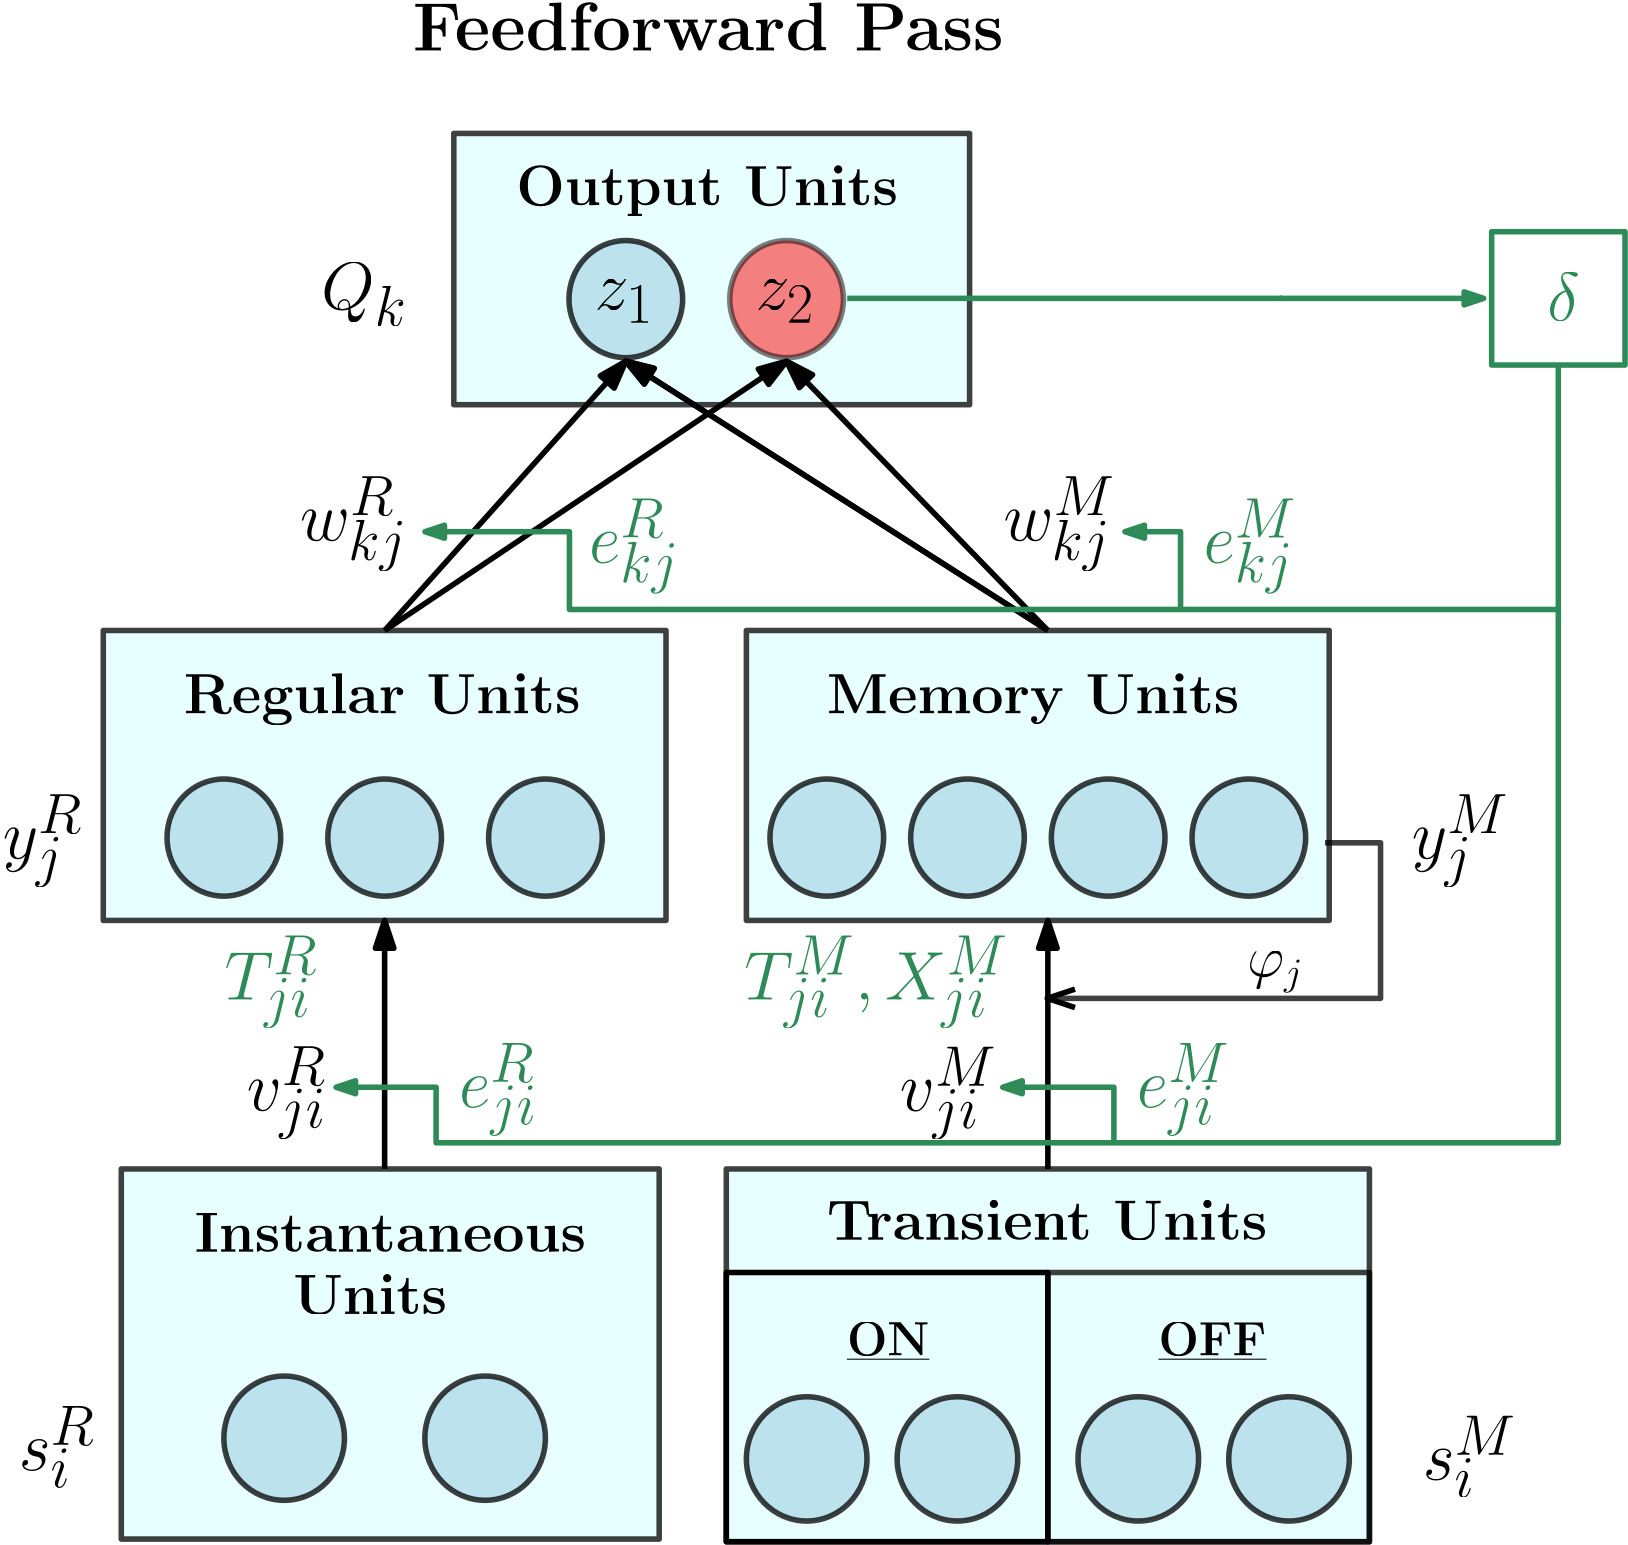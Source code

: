 <?xml version="1.0"?>
<!DOCTYPE ipe SYSTEM "ipe.dtd">
<ipe version="70206" creator="Ipe 7.2.7">
<info created="D:20171213222220" modified="D:20180126181800"/>
<ipestyle name="basic">
<symbol name="arrow/arc(spx)">
<path stroke="sym-stroke" fill="sym-stroke" pen="sym-pen">
0 0 m
-1 0.333 l
-1 -0.333 l
h
</path>
</symbol>
<symbol name="arrow/farc(spx)">
<path stroke="sym-stroke" fill="white" pen="sym-pen">
0 0 m
-1 0.333 l
-1 -0.333 l
h
</path>
</symbol>
<symbol name="arrow/ptarc(spx)">
<path stroke="sym-stroke" fill="sym-stroke" pen="sym-pen">
0 0 m
-1 0.333 l
-0.8 0 l
-1 -0.333 l
h
</path>
</symbol>
<symbol name="arrow/fptarc(spx)">
<path stroke="sym-stroke" fill="white" pen="sym-pen">
0 0 m
-1 0.333 l
-0.8 0 l
-1 -0.333 l
h
</path>
</symbol>
<symbol name="mark/circle(sx)" transformations="translations">
<path fill="sym-stroke">
0.6 0 0 0.6 0 0 e
0.4 0 0 0.4 0 0 e
</path>
</symbol>
<symbol name="mark/disk(sx)" transformations="translations">
<path fill="sym-stroke">
0.6 0 0 0.6 0 0 e
</path>
</symbol>
<symbol name="mark/fdisk(sfx)" transformations="translations">
<group>
<path fill="sym-fill">
0.5 0 0 0.5 0 0 e
</path>
<path fill="sym-stroke" fillrule="eofill">
0.6 0 0 0.6 0 0 e
0.4 0 0 0.4 0 0 e
</path>
</group>
</symbol>
<symbol name="mark/box(sx)" transformations="translations">
<path fill="sym-stroke" fillrule="eofill">
-0.6 -0.6 m
0.6 -0.6 l
0.6 0.6 l
-0.6 0.6 l
h
-0.4 -0.4 m
0.4 -0.4 l
0.4 0.4 l
-0.4 0.4 l
h
</path>
</symbol>
<symbol name="mark/square(sx)" transformations="translations">
<path fill="sym-stroke">
-0.6 -0.6 m
0.6 -0.6 l
0.6 0.6 l
-0.6 0.6 l
h
</path>
</symbol>
<symbol name="mark/fsquare(sfx)" transformations="translations">
<group>
<path fill="sym-fill">
-0.5 -0.5 m
0.5 -0.5 l
0.5 0.5 l
-0.5 0.5 l
h
</path>
<path fill="sym-stroke" fillrule="eofill">
-0.6 -0.6 m
0.6 -0.6 l
0.6 0.6 l
-0.6 0.6 l
h
-0.4 -0.4 m
0.4 -0.4 l
0.4 0.4 l
-0.4 0.4 l
h
</path>
</group>
</symbol>
<symbol name="mark/cross(sx)" transformations="translations">
<group>
<path fill="sym-stroke">
-0.43 -0.57 m
0.57 0.43 l
0.43 0.57 l
-0.57 -0.43 l
h
</path>
<path fill="sym-stroke">
-0.43 0.57 m
0.57 -0.43 l
0.43 -0.57 l
-0.57 0.43 l
h
</path>
</group>
</symbol>
<symbol name="arrow/fnormal(spx)">
<path stroke="sym-stroke" fill="white" pen="sym-pen">
0 0 m
-1 0.333 l
-1 -0.333 l
h
</path>
</symbol>
<symbol name="arrow/pointed(spx)">
<path stroke="sym-stroke" fill="sym-stroke" pen="sym-pen">
0 0 m
-1 0.333 l
-0.8 0 l
-1 -0.333 l
h
</path>
</symbol>
<symbol name="arrow/fpointed(spx)">
<path stroke="sym-stroke" fill="white" pen="sym-pen">
0 0 m
-1 0.333 l
-0.8 0 l
-1 -0.333 l
h
</path>
</symbol>
<symbol name="arrow/linear(spx)">
<path stroke="sym-stroke" pen="sym-pen">
-1 0.333 m
0 0 l
-1 -0.333 l
</path>
</symbol>
<symbol name="arrow/fdouble(spx)">
<path stroke="sym-stroke" fill="white" pen="sym-pen">
0 0 m
-1 0.333 l
-1 -0.333 l
h
-1 0 m
-2 0.333 l
-2 -0.333 l
h
</path>
</symbol>
<symbol name="arrow/double(spx)">
<path stroke="sym-stroke" fill="sym-stroke" pen="sym-pen">
0 0 m
-1 0.333 l
-1 -0.333 l
h
-1 0 m
-2 0.333 l
-2 -0.333 l
h
</path>
</symbol>
<pen name="heavier" value="0.8"/>
<pen name="fat" value="1.2"/>
<pen name="ultrafat" value="2"/>
<symbolsize name="large" value="5"/>
<symbolsize name="small" value="2"/>
<symbolsize name="tiny" value="1.1"/>
<arrowsize name="large" value="10"/>
<arrowsize name="small" value="5"/>
<arrowsize name="tiny" value="3"/>
<color name="red" value="1 0 0"/>
<color name="green" value="0 1 0"/>
<color name="blue" value="0 0 1"/>
<color name="yellow" value="1 1 0"/>
<color name="orange" value="1 0.647 0"/>
<color name="gold" value="1 0.843 0"/>
<color name="purple" value="0.627 0.125 0.941"/>
<color name="gray" value="0.745"/>
<color name="brown" value="0.647 0.165 0.165"/>
<color name="navy" value="0 0 0.502"/>
<color name="pink" value="1 0.753 0.796"/>
<color name="seagreen" value="0.18 0.545 0.341"/>
<color name="turquoise" value="0.251 0.878 0.816"/>
<color name="violet" value="0.933 0.51 0.933"/>
<color name="darkblue" value="0 0 0.545"/>
<color name="darkcyan" value="0 0.545 0.545"/>
<color name="darkgray" value="0.663"/>
<color name="darkgreen" value="0 0.392 0"/>
<color name="darkmagenta" value="0.545 0 0.545"/>
<color name="darkorange" value="1 0.549 0"/>
<color name="darkred" value="0.545 0 0"/>
<color name="lightblue" value="0.678 0.847 0.902"/>
<color name="lightcyan" value="0.878 1 1"/>
<color name="lightgray" value="0.827"/>
<color name="lightgreen" value="0.565 0.933 0.565"/>
<color name="lightyellow" value="1 1 0.878"/>
<dashstyle name="dashed" value="[4] 0"/>
<dashstyle name="dotted" value="[1 3] 0"/>
<dashstyle name="dash dotted" value="[4 2 1 2] 0"/>
<dashstyle name="dash dot dotted" value="[4 2 1 2 1 2] 0"/>
<textsize name="large" value="\large"/>
<textsize name="Large" value="\Large"/>
<textsize name="LARGE" value="\LARGE"/>
<textsize name="huge" value="\huge"/>
<textsize name="Huge" value="\Huge"/>
<textsize name="small" value="\small"/>
<textsize name="footnote" value="\footnotesize"/>
<textsize name="tiny" value="\tiny"/>
<textstyle name="center" begin="\begin{center}" end="\end{center}"/>
<textstyle name="itemize" begin="\begin{itemize}" end="\end{itemize}"/>
<textstyle name="item" begin="\begin{itemize}\item{}" end="\end{itemize}"/>
<gridsize name="4 pts" value="4"/>
<gridsize name="8 pts (~3 mm)" value="8"/>
<gridsize name="16 pts (~6 mm)" value="16"/>
<gridsize name="32 pts (~12 mm)" value="32"/>
<gridsize name="10 pts (~3.5 mm)" value="10"/>
<gridsize name="20 pts (~7 mm)" value="20"/>
<gridsize name="14 pts (~5 mm)" value="14"/>
<gridsize name="28 pts (~10 mm)" value="28"/>
<gridsize name="56 pts (~20 mm)" value="56"/>
<anglesize name="90 deg" value="90"/>
<anglesize name="60 deg" value="60"/>
<anglesize name="45 deg" value="45"/>
<anglesize name="30 deg" value="30"/>
<anglesize name="22.5 deg" value="22.5"/>
<opacity name="10%" value="0.1"/>
<opacity name="30%" value="0.3"/>
<opacity name="50%" value="0.5"/>
<opacity name="75%" value="0.75"/>
<tiling name="falling" angle="-60" step="4" width="1"/>
<tiling name="rising" angle="30" step="4" width="1"/>
</ipestyle>
<page>
<layer name="alpha"/>
<view layers="alpha" active="alpha"/>
<path layer="alpha" matrix="0.904394 0 0 0.931966 -3.23515 7.97989" stroke="black" fill="lightcyan" pen="ultrafat" opacity="75%">
48 640 m
48 528 l
272 528 l
272 640 l
h
</path>
<path matrix="1.45065 0 0 1.0173 -158.574 -63.0145" stroke="black" fill="lightcyan" pen="ultrafat" opacity="75%">
224 832 m
224 736 l
352 736 l
352 832 l
h
</path>
<text matrix="0.904394 0 0 0.931966 -10.4703 0.524164" transformations="translations" pos="16 560" stroke="black" type="label" width="28.791" height="23.107" depth="10.17" valign="baseline" size="Huge" style="math">y^{R}_{j}</text>
<text matrix="0.904394 0 0 0.931966 50.2636 82.5372" transformations="translations" pos="112 784" stroke="black" type="label" width="212.922" height="17.213" depth="0" valign="baseline" size="Huge">\textbf{Feedforward Pass}</text>
<path matrix="0.93669 0 0 0.931966 226.74 7.97989" stroke="black" fill="lightcyan" pen="ultrafat" opacity="75%">
48 640 m
48 528 l
272 528 l
272 640 l
h
</path>
<path matrix="0.904394 0 0 0.931966 11.2352 7.97989" stroke="black" fill="lightblue" pen="ultrafat" opacity="75%">
22.6274 0 0 22.6274 80 560 e
</path>
<path matrix="0.904394 0 0 0.931966 69.1164 7.97989" stroke="black" fill="lightblue" pen="ultrafat" opacity="75%">
22.6274 0 0 22.6274 80 560 e
</path>
<path matrix="0.904394 0 0 0.931966 126.998 7.97989" stroke="black" fill="lightblue" pen="ultrafat" opacity="75%">
22.6274 0 0 22.6274 80 560 e
</path>
<path matrix="0.904394 0 0 0.931966 228.29 7.97989" stroke="black" fill="lightblue" pen="ultrafat" opacity="75%">
22.6274 0 0 22.6274 80 560 e
</path>
<path matrix="0.904394 0 0 0.931966 278.936 7.97989" stroke="black" fill="lightblue" pen="ultrafat" opacity="75%">
22.6274 0 0 22.6274 80 560 e
</path>
<path matrix="0.904394 0 0 0.931966 329.582 7.97989" stroke="black" fill="lightblue" pen="ultrafat" opacity="75%">
22.6274 0 0 22.6274 80 560 e
</path>
<path matrix="0.904394 0 0 0.931966 380.228 7.97989" stroke="black" fill="lightblue" pen="ultrafat" opacity="75%">
22.6274 0 0 22.6274 80 560 e
</path>
<text matrix="0.904394 0 0 0.931966 11.2352 15.4356" transformations="translations" pos="64 600" stroke="black" type="label" width="142.925" height="14.347" depth="4.02" valign="baseline" size="huge">\textbf{Regular Units}</text>
<text matrix="0.904394 0 0 0.931966 -17.7055 7.97989" transformations="translations" pos="352 608" stroke="black" type="label" width="148.605" height="14.347" depth="4.02" valign="baseline" size="huge">\textbf{Memory Units}</text>
<path matrix="0.83467 0 0 1.18962 6.60098 -103.329" stroke="black" fill="lightcyan" pen="ultrafat" opacity="75%">
48 432 m
48 320 l
280 320 l
280 432 l
h
</path>
<path matrix="0.904394 0 0 0.931966 11.2352 -14.3873" stroke="black" fill="lightblue" pen="ultrafat" opacity="75%">
24 0 0 24 104 352 e
</path>
<path matrix="0.904394 0 0 0.931966 83.5867 -14.3873" stroke="black" fill="lightblue" pen="ultrafat" opacity="75%">
24 0 0 24 104 352 e
</path>
<text matrix="0.904394 0 0 0.931966 -13.7055 15.4356" transformations="translations" pos="96 392" stroke="black" type="label" width="140.914" height="14.177" depth="0" valign="baseline" size="huge">\textbf{Instantaneous}</text>
<text matrix="0.904394 0 0 0.931966 14.4703 -6.93156" transformations="translations" pos="104 392" stroke="black" type="label" width="55.444" height="14.349" depth="0" valign="baseline" size="huge">\textbf{Units}</text>
<path matrix="0.876988 0 0 1.19824 11.8929 -107.052" stroke="black" fill="lightcyan" pen="ultrafat" opacity="75%">
288 432 m
288 320 l
552 320 l
552 432 l
h
</path>
<path matrix="0.904394 0 0 1.34617 4 -154.389" stroke="black" pen="ultrafat">
288 392 m
288 320 l
416 320 l
416 392 l
h
</path>
<path matrix="0.851194 0 0 1.34617 26.1311 -154.389" stroke="black" pen="ultrafat" opacity="75%">
416 392 m
416 320 l
552 320 l
552 392 l
h
</path>
<text matrix="1.02498 0 0 1.20005 -10.9526 -94.9613" transformations="translations" pos="304 400" stroke="black" type="label" width="158.671" height="14.349" depth="0" valign="baseline" size="huge">\textbf{Transient Units}</text>
<path matrix="0.904394 0 0 0.931966 199.349 -21.843" stroke="black" fill="lightblue" pen="ultrafat" opacity="75%">
24 0 0 24 104 352 e
</path>
<path matrix="0.904394 0 0 0.931966 253.613 -21.843" stroke="black" fill="lightblue" pen="ultrafat" opacity="75%">
24 0 0 24 104 352 e
</path>
<path matrix="0.904394 0 0 0.931966 318.729 -21.843" stroke="black" fill="lightblue" pen="ultrafat" opacity="75%">
24 0 0 24 104 352 e
</path>
<path matrix="0.904394 0 0 0.931966 372.993 -21.843" stroke="black" fill="lightblue" pen="ultrafat" opacity="75%">
24 0 0 24 104 352 e
</path>
<text matrix="0.904394 0 0 0.931966 4 7.97989" transformations="translations" pos="336 360" stroke="black" type="label" width="29.689" height="11.814" depth="1.99" valign="baseline" size="LARGE">\underline{\textbf{ON}}</text>
<text matrix="0.904394 0 0 0.931966 0.382424 7.97989" transformations="translations" pos="464 360" stroke="black" type="label" width="38.894" height="11.814" depth="1.99" valign="baseline" size="LARGE">\underline{\textbf{OFF}}</text>
<path matrix="0.904394 0 0 0.931966 -3.23515 7.97989" stroke="black" pen="ultrafat" arrow="normal/large">
160 432 m
160 528 l
</path>
<path matrix="0.904394 0 0 0.931966 -3.23515 7.97989" stroke="black" pen="ultrafat" arrow="normal/large">
424 432 m
424 528 l
</path>
<text matrix="0.904394 0 0 0.931966 1.5297 0.524164" transformations="translations" pos="568 320" stroke="black" type="label" width="33.662" height="23.109" depth="6.15" valign="baseline" size="Huge" style="math">s^{M}_{i}</text>
<text matrix="0.904394 0 0 0.931966 -12 11.4356" transformations="translations" pos="24 312" stroke="black" type="label" width="27.5" height="23.109" depth="6.15" valign="baseline" size="Huge" style="math">s_{i}^{R}</text>
<text matrix="0.904394 0 0 0.931966 -9.70546 15.4356" transformations="translations" pos="576 544" stroke="black" type="label" width="34.953" height="23.107" depth="10.17" valign="baseline" size="Huge" style="math">y^{M}_{j}</text>
<text matrix="0.904394 0 0 0.931966 0.7648 -2.93156" transformations="translations" pos="208 816" stroke="black" type="label" width="137.473" height="14.347" depth="4.02" valign="baseline" size="huge" style="math">\textbf{Output Units}</text>
<path matrix="0.904394 0 0 0.931966 11.2352 7.97989" stroke="black" fill="lightblue" pen="ultrafat" opacity="75%">
22.6274 0 0 22.6274 240 768 e
</path>
<path matrix="0.904394 0 0 0.931966 69.1164 7.97989" stroke="black" fill="red" pen="ultrafat" opacity="50%">
22.6274 0 0 22.6274 240 768 e
</path>
<text matrix="0.904394 0 0 0.931966 -14.4703 4.25203" transformations="translations" pos="256 768" stroke="black" type="label" width="21.249" height="10.674" depth="4.78" valign="baseline" size="Huge" style="math">z_{1}</text>
<text matrix="0.904394 0 0 0.931966 -14.4703 11.7078" transformations="translations" pos="320 760" stroke="black" type="label" width="21.249" height="10.674" depth="4.78" valign="baseline" size="Huge" style="math">z_{2}</text>
<text matrix="0.904394 0 0 0.931966 -22.4703 11.7078" transformations="translations" pos="156 760" stroke="black" type="label" width="30.937" height="16.939" depth="5.81" valign="baseline" size="Huge" style="math">Q_{k}</text>
<text matrix="0.904394 0 0 0.931966 16.9715 -19.2037" transformations="translations" pos="104 704" stroke="black" type="label" width="38.596" height="23.11" depth="10.97" valign="baseline" size="Huge" style="math">w^{R}_{kj}</text>
<text matrix="0.904394 0 0 0.931966 -77.1164 -4.2922" transformations="translations" pos="488 688" stroke="black" type="label" width="40.246" height="23.11" depth="10.97" valign="baseline" size="Huge" style="math">w^{M}_{kj}</text>
<text matrix="0.754948 0 0 1.7329 25.3579 -379.234" transformations="translations" pos="88 468" stroke="black" type="label" width="28.691" height="23.107" depth="10.17" valign="baseline" size="Huge" style="math">v^{R}_{ji}</text>
<text matrix="0.904394 0 0 0.931966 -2.2636 -12.0201" transformations="translations" pos="364 476" stroke="black" type="label" width="34.852" height="23.107" depth="10.17" valign="baseline" size="Huge" style="math">v^{M}_{ji}</text>
<path matrix="0.904394 0 0 0.931966 -3.23515 7.97989" stroke="black" pen="ultrafat" arrow="normal/large">
160 640 m
256 744 l
</path>
<path matrix="0.904394 0 0 0.931966 -3.23515 7.97989" stroke="black" pen="ultrafat" arrow="normal/large">
160 640 m
320 744 l
</path>
<path matrix="0.904394 0 0 0.931966 -3.23515 7.97989" stroke="black" pen="ultrafat" arrow="normal/large">
424 640 m
320 744 l
</path>
<path matrix="0.904394 0 0 0.931966 -3.23515 7.97989" stroke="black" pen="ultrafat" arrow="normal/large">
424 640 m
256 744 l
</path>
<path matrix="0.904394 0 0 0.931966 -3.23515 7.97989" stroke="black" pen="ultrafat" arrow="normal/large">
424 640 m
256 744 l
</path>
<path stroke="black" pen="ultrafat" arrow="linear/large" opacity="75%">
480 528 m
500 528 l
500 472 l
380 472 l
</path>
<text matrix="0.904394 0 0 0.931966 -58.2636 27.9799" transformations="translations" pos="364 476" stroke="seagreen" type="label" width="95.02" height="23.107" depth="10.17" valign="baseline" size="Huge" style="math">T^{M}_{ji}, X^{M}_{ji}</text>
<path stroke="white">
584 276 m
584 360 l
584 360 l
</path>
<text matrix="1 0 0 1 32 12" transformations="translations" pos="420 468" stroke="black" type="label" width="20.37" height="8.895" depth="5.89" valign="baseline" size="huge" style="math">\varphi_{j}</text>
<path stroke="black" pen="ultrafat" cap="1">
464 724 m
464 724 l
</path>
<path matrix="1.46855 0 0 1 -144.314 0" stroke="seagreen" pen="ultrafat" arrow="normal/normal">
308 724 m
464 724 l
</path>
<path matrix="1 0 0 1 76 -4" stroke="seagreen" pen="ultrafat">
464 752 m
464 704 l
512 704 l
512 752 l
h
</path>
<text matrix="1 0 0 1 80 -4" transformations="translations" pos="480 720" stroke="seagreen" type="label" width="11.679" height="17.213" depth="0" valign="baseline" size="Huge">\textbf{$\delta$}</text>
<text matrix="0.904394 0 0 0.931966 120.971 -27.2037" transformations="translations" pos="104 704" stroke="seagreen" type="label" width="32.495" height="23.11" depth="10.97" valign="baseline" size="Huge" style="math">e^{R}_{kj} </text>
<text matrix="0.739103 0 0 0.931966 75.5458 -12.2922" transformations="translations" pos="488 688" stroke="seagreen" type="label" width="33.478" height="23.11" depth="10.97" valign="baseline" size="Huge" style="math">e^{M}_{kj}</text>
<text matrix="0.904394 0 0 0.931966 4.2067 35.4356" transformations="translations" pos="88 468" stroke="seagreen" type="label" width="33.664" height="23.107" depth="10.17" valign="baseline" size="Huge" style="math">T^{R}_{ji}</text>
<path stroke="seagreen" pen="ultrafat" arrow="normal/normal">
564 700 m
564.002 612 l
208 612 l
208 640 l
156 640 l
</path>
<path stroke="seagreen" pen="ultrafat" arrow="normal/normal">
564 612 m
564 420 l
160 420 l
160 440 l
124 440 l
</path>
<text matrix="0.739103 0 0 0.931966 51.5458 -208.292" transformations="translations" pos="488 688" stroke="seagreen" type="label" width="33.478" height="23.107" depth="10.17" valign="baseline" size="Huge" style="math">e^{M}_{ji} </text>
<path stroke="seagreen" pen="ultrafat" arrow="normal/normal">
428 612 m
428 640 l
408 640 l
</path>
<path stroke="seagreen" pen="ultrafat" arrow="normal/normal">
404 420 m
404 440 l
364 440 l
</path>
<text matrix="0.739103 0 0 0.931966 -192.454 -208.292" transformations="translations" pos="488 688" stroke="seagreen" type="label" width="28.181" height="23.107" depth="10.17" valign="baseline" size="Huge" style="math">e^{R}_{ji} </text>
</page>
</ipe>
